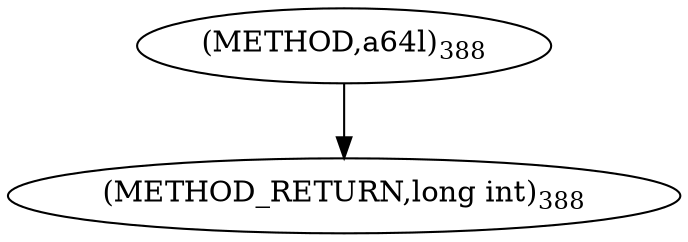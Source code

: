 digraph "a64l" {  
"4708" [label = <(METHOD,a64l)<SUB>388</SUB>> ]
"4710" [label = <(METHOD_RETURN,long int)<SUB>388</SUB>> ]
  "4708" -> "4710" 
}
